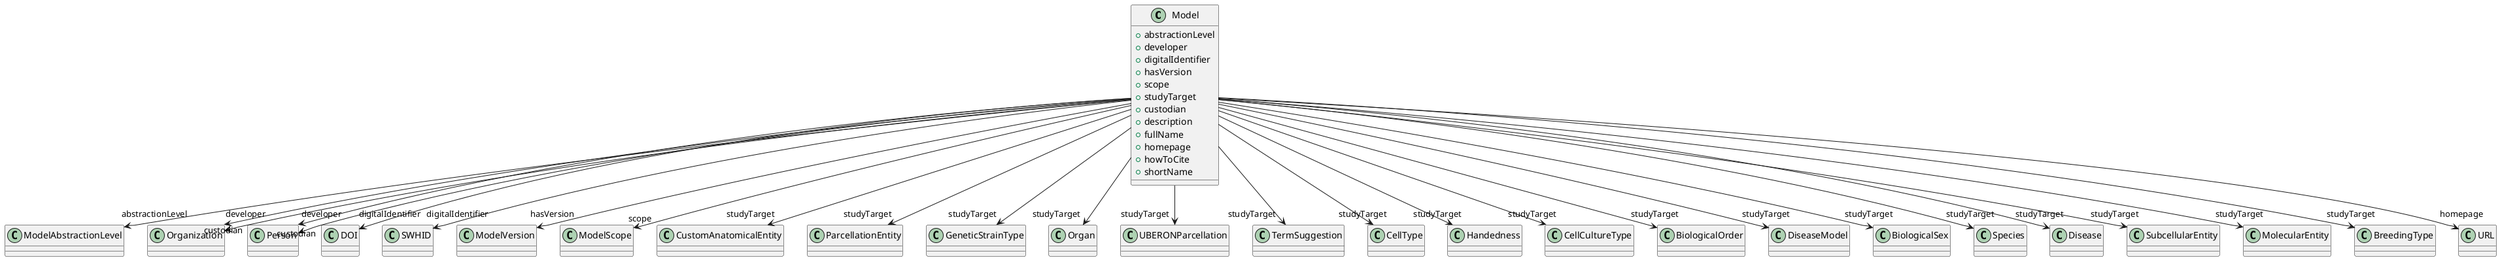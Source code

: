 @startuml
class Model {
+abstractionLevel
+developer
+digitalIdentifier
+hasVersion
+scope
+studyTarget
+custodian
+description
+fullName
+homepage
+howToCite
+shortName

}
Model -d-> "abstractionLevel" ModelAbstractionLevel
Model -d-> "developer" Organization
Model -d-> "developer" Person
Model -d-> "digitalIdentifier" DOI
Model -d-> "digitalIdentifier" SWHID
Model -d-> "hasVersion" ModelVersion
Model -d-> "scope" ModelScope
Model -d-> "studyTarget" CustomAnatomicalEntity
Model -d-> "studyTarget" ParcellationEntity
Model -d-> "studyTarget" GeneticStrainType
Model -d-> "studyTarget" Organ
Model -d-> "studyTarget" UBERONParcellation
Model -d-> "studyTarget" TermSuggestion
Model -d-> "studyTarget" CellType
Model -d-> "studyTarget" Handedness
Model -d-> "studyTarget" CellCultureType
Model -d-> "studyTarget" BiologicalOrder
Model -d-> "studyTarget" DiseaseModel
Model -d-> "studyTarget" BiologicalSex
Model -d-> "studyTarget" Species
Model -d-> "studyTarget" Disease
Model -d-> "studyTarget" SubcellularEntity
Model -d-> "studyTarget" MolecularEntity
Model -d-> "studyTarget" BreedingType
Model -d-> "custodian" Organization
Model -d-> "custodian" Person
Model -d-> "homepage" URL

@enduml